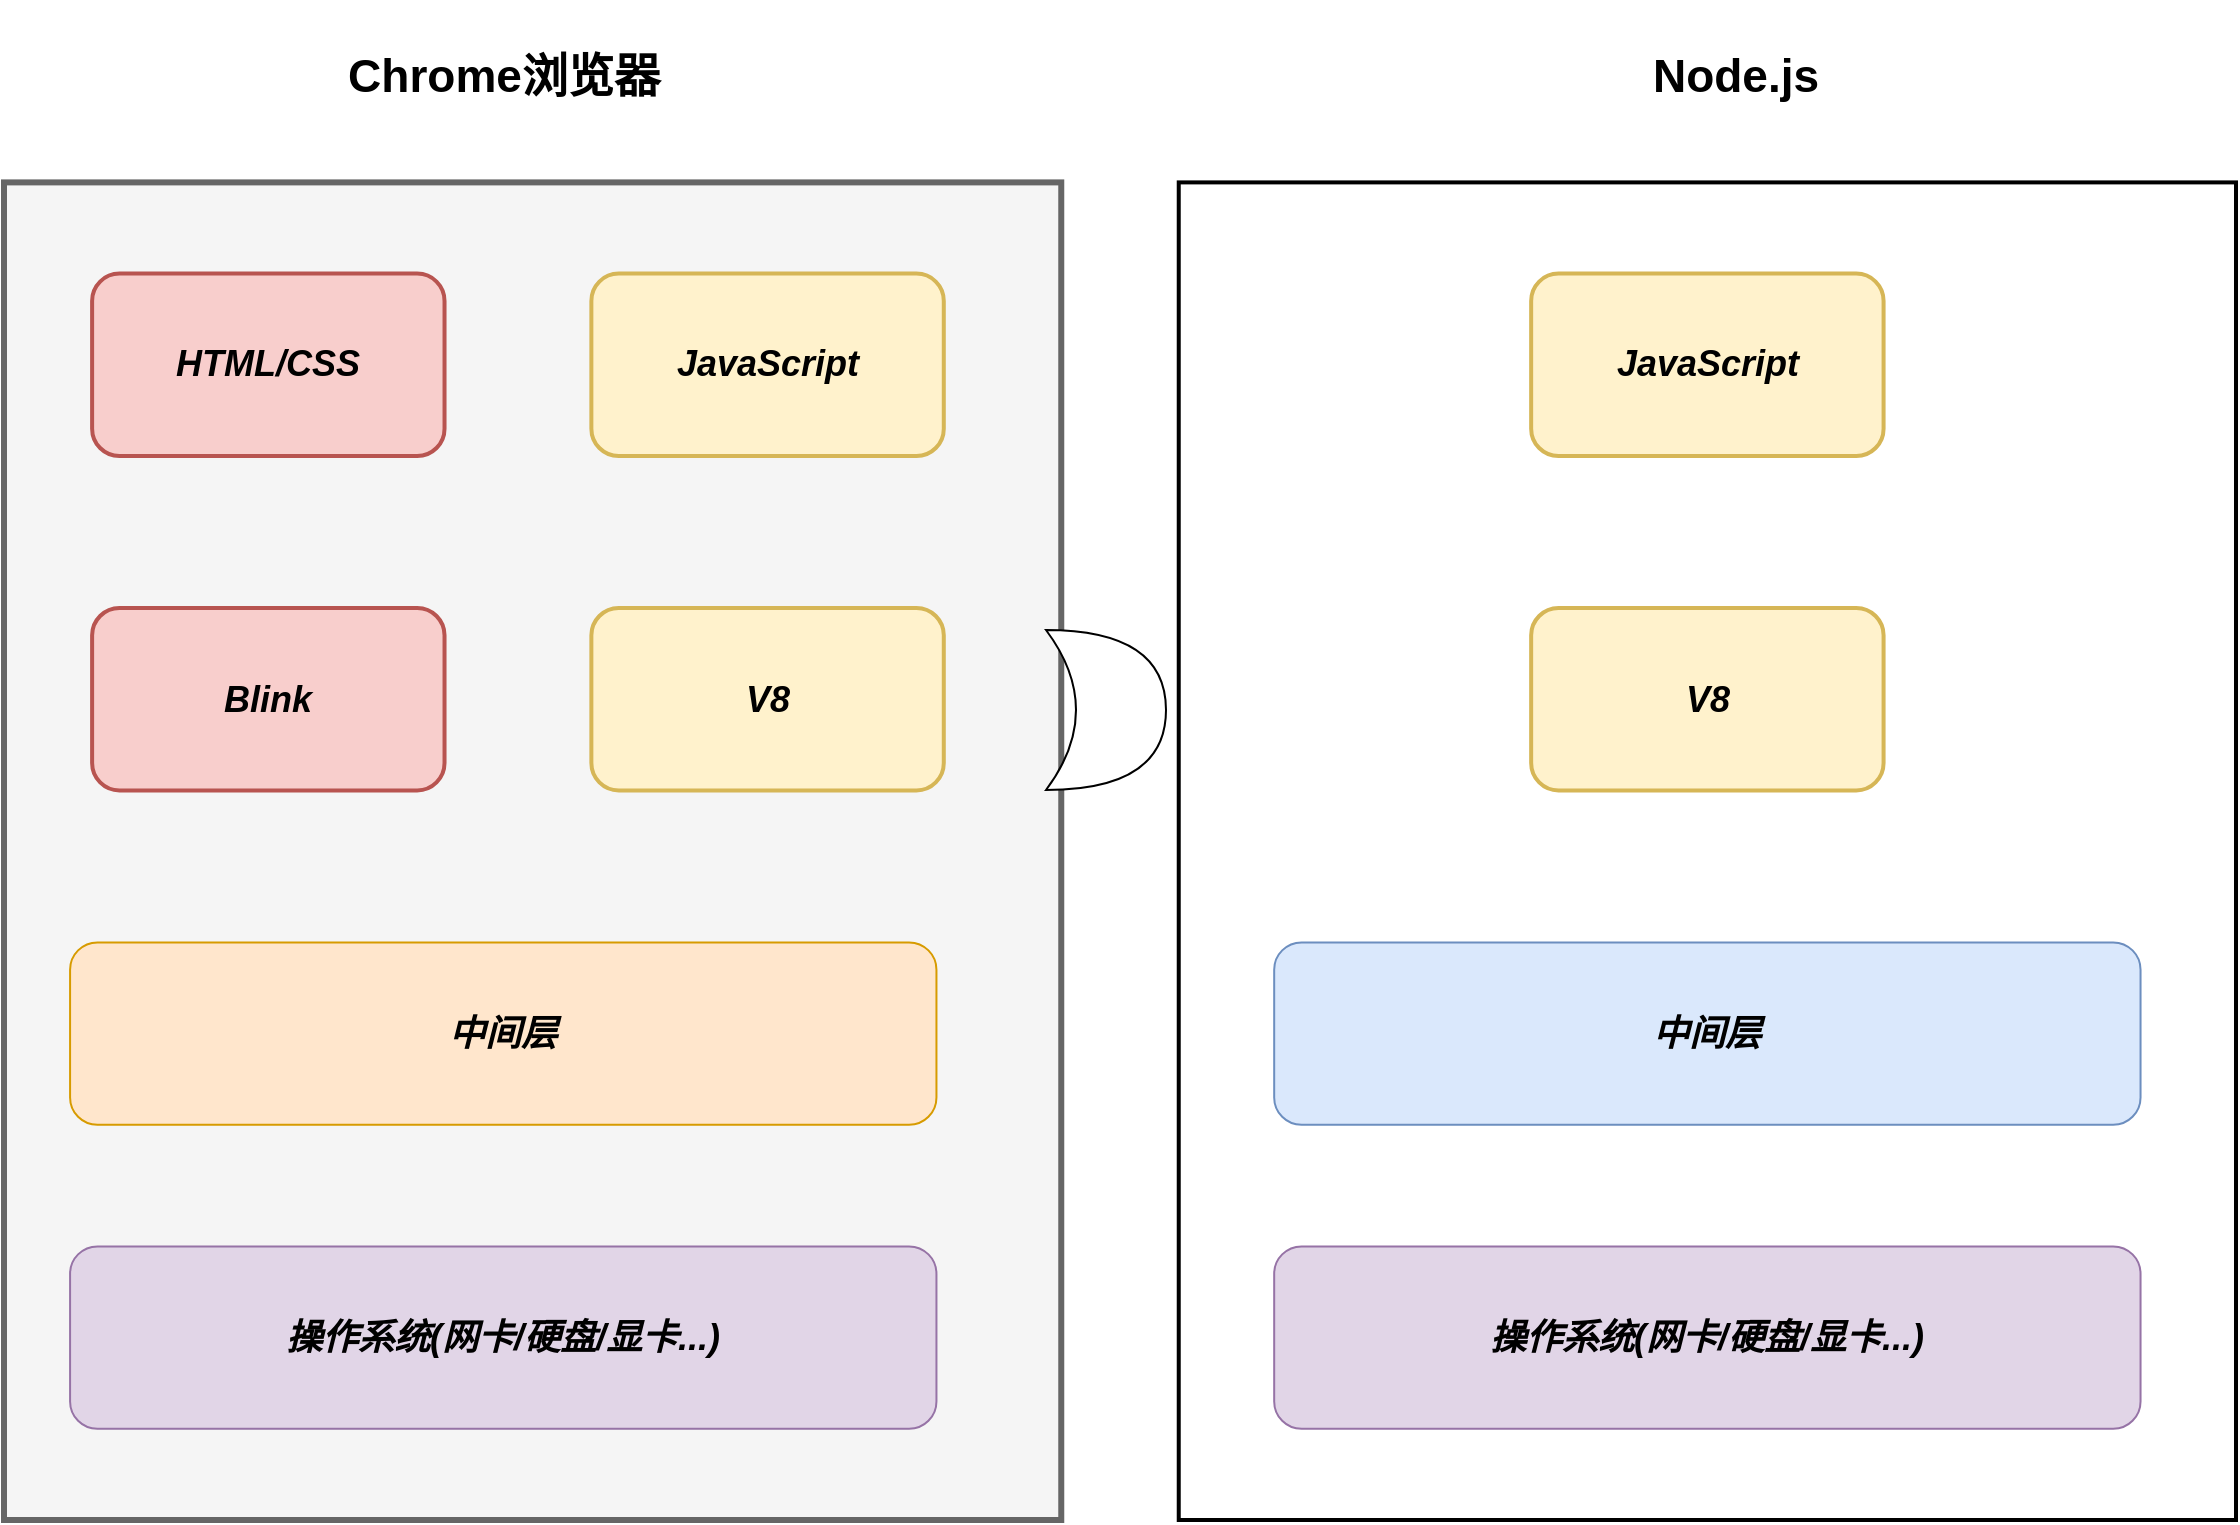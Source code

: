 <mxfile version="24.7.12">
  <diagram name="第 1 页" id="PIsH6AbozlUgCDNNjBUL">
    <mxGraphModel dx="1434" dy="746" grid="1" gridSize="10" guides="1" tooltips="1" connect="1" arrows="1" fold="1" page="1" pageScale="1" pageWidth="1169" pageHeight="827" math="0" shadow="0">
      <root>
        <mxCell id="0" />
        <mxCell id="1" parent="0" />
        <mxCell id="9CkLKUWdHfgpoOwfOIhb-16" value="" style="group" parent="1" vertex="1" connectable="0">
          <mxGeometry x="34" y="40" width="1116" height="760" as="geometry" />
        </mxCell>
        <mxCell id="9CkLKUWdHfgpoOwfOIhb-2" value="" style="rounded=0;whiteSpace=wrap;html=1;fillColor=#f5f5f5;fontColor=#333333;strokeColor=#666666;strokeWidth=3;" parent="9CkLKUWdHfgpoOwfOIhb-16" vertex="1">
          <mxGeometry y="91.2" width="528.632" height="668.8" as="geometry" />
        </mxCell>
        <mxCell id="9CkLKUWdHfgpoOwfOIhb-3" value="" style="rounded=0;whiteSpace=wrap;html=1;strokeWidth=2;" parent="9CkLKUWdHfgpoOwfOIhb-16" vertex="1">
          <mxGeometry x="587.368" y="91.2" width="528.632" height="668.8" as="geometry" />
        </mxCell>
        <mxCell id="9CkLKUWdHfgpoOwfOIhb-4" value="&lt;font style=&quot;font-size: 23px;&quot;&gt;&lt;b style=&quot;font-size: 23px;&quot;&gt;Chrome浏览器&lt;/b&gt;&lt;/font&gt;" style="text;html=1;align=center;verticalAlign=middle;whiteSpace=wrap;rounded=0;fontSize=23;" parent="9CkLKUWdHfgpoOwfOIhb-16" vertex="1">
          <mxGeometry x="161.526" width="176.211" height="76" as="geometry" />
        </mxCell>
        <mxCell id="9CkLKUWdHfgpoOwfOIhb-5" value="&lt;font style=&quot;font-size: 23px;&quot;&gt;&lt;b style=&quot;font-size: 23px;&quot;&gt;Node.js&lt;/b&gt;&lt;/font&gt;" style="text;html=1;align=center;verticalAlign=middle;whiteSpace=wrap;rounded=0;fontSize=23;" parent="9CkLKUWdHfgpoOwfOIhb-16" vertex="1">
          <mxGeometry x="822.316" y="15.2" width="88.105" height="45.6" as="geometry" />
        </mxCell>
        <mxCell id="9CkLKUWdHfgpoOwfOIhb-6" value="&lt;b style=&quot;font-size: 18px;&quot;&gt;&lt;font style=&quot;font-size: 18px;&quot;&gt;&lt;i style=&quot;font-size: 18px;&quot;&gt;HTML/CSS&lt;/i&gt;&lt;/font&gt;&lt;/b&gt;" style="rounded=1;whiteSpace=wrap;html=1;fillColor=#f8cecc;strokeColor=#b85450;strokeWidth=2;fontSize=18;" parent="9CkLKUWdHfgpoOwfOIhb-16" vertex="1">
          <mxGeometry x="44.053" y="136.8" width="176.211" height="91.2" as="geometry" />
        </mxCell>
        <mxCell id="9CkLKUWdHfgpoOwfOIhb-7" value="&lt;b style=&quot;font-size: 18px;&quot;&gt;&lt;i style=&quot;font-size: 18px;&quot;&gt;JavaScript&lt;/i&gt;&lt;/b&gt;" style="rounded=1;whiteSpace=wrap;html=1;fillColor=#fff2cc;strokeColor=#d6b656;strokeWidth=2;fontSize=18;" parent="9CkLKUWdHfgpoOwfOIhb-16" vertex="1">
          <mxGeometry x="293.684" y="136.8" width="176.211" height="91.2" as="geometry" />
        </mxCell>
        <mxCell id="9CkLKUWdHfgpoOwfOIhb-8" value="&lt;i style=&quot;font-size: 18px;&quot;&gt;&lt;b style=&quot;font-size: 18px;&quot;&gt;Blink&lt;/b&gt;&lt;/i&gt;" style="rounded=1;whiteSpace=wrap;html=1;fillColor=#f8cecc;strokeColor=#b85450;strokeWidth=2;fontSize=18;" parent="9CkLKUWdHfgpoOwfOIhb-16" vertex="1">
          <mxGeometry x="44.053" y="304" width="176.211" height="91.2" as="geometry" />
        </mxCell>
        <mxCell id="9CkLKUWdHfgpoOwfOIhb-9" value="&lt;b style=&quot;font-size: 18px;&quot;&gt;&lt;i style=&quot;font-size: 18px;&quot;&gt;V8&lt;/i&gt;&lt;/b&gt;" style="rounded=1;whiteSpace=wrap;html=1;fillColor=#fff2cc;strokeColor=#d6b656;strokeWidth=2;fontSize=18;" parent="9CkLKUWdHfgpoOwfOIhb-16" vertex="1">
          <mxGeometry x="293.684" y="304" width="176.211" height="91.2" as="geometry" />
        </mxCell>
        <mxCell id="9CkLKUWdHfgpoOwfOIhb-10" value="&lt;i style=&quot;font-size: 18px;&quot;&gt;&lt;b style=&quot;font-size: 18px;&quot;&gt;中间层&lt;/b&gt;&lt;/i&gt;" style="rounded=1;whiteSpace=wrap;html=1;fillColor=#ffe6cc;strokeColor=#d79b00;fontSize=18;" parent="9CkLKUWdHfgpoOwfOIhb-16" vertex="1">
          <mxGeometry x="33.039" y="471.2" width="433.184" height="91.2" as="geometry" />
        </mxCell>
        <mxCell id="9CkLKUWdHfgpoOwfOIhb-11" value="&lt;i style=&quot;font-size: 18px;&quot;&gt;&lt;b style=&quot;font-size: 18px;&quot;&gt;操作系统(网卡/硬盘/显卡...)&lt;/b&gt;&lt;/i&gt;" style="rounded=1;whiteSpace=wrap;html=1;fillColor=#e1d5e7;strokeColor=#9673a6;fontSize=18;" parent="9CkLKUWdHfgpoOwfOIhb-16" vertex="1">
          <mxGeometry x="33.039" y="623.2" width="433.184" height="91.2" as="geometry" />
        </mxCell>
        <mxCell id="9CkLKUWdHfgpoOwfOIhb-12" value="&lt;b style=&quot;font-size: 18px;&quot;&gt;&lt;i style=&quot;font-size: 18px;&quot;&gt;JavaScript&lt;/i&gt;&lt;/b&gt;" style="rounded=1;whiteSpace=wrap;html=1;fillColor=#fff2cc;strokeColor=#d6b656;strokeWidth=2;fontSize=18;" parent="9CkLKUWdHfgpoOwfOIhb-16" vertex="1">
          <mxGeometry x="763.579" y="136.8" width="176.211" height="91.2" as="geometry" />
        </mxCell>
        <mxCell id="9CkLKUWdHfgpoOwfOIhb-13" value="&lt;b style=&quot;font-size: 18px;&quot;&gt;&lt;i style=&quot;font-size: 18px;&quot;&gt;V8&lt;/i&gt;&lt;/b&gt;" style="rounded=1;whiteSpace=wrap;html=1;fillColor=#fff2cc;strokeColor=#d6b656;strokeWidth=2;fontSize=18;" parent="9CkLKUWdHfgpoOwfOIhb-16" vertex="1">
          <mxGeometry x="763.579" y="304" width="176.211" height="91.2" as="geometry" />
        </mxCell>
        <mxCell id="9CkLKUWdHfgpoOwfOIhb-14" value="&lt;i style=&quot;font-size: 18px;&quot;&gt;&lt;b style=&quot;font-size: 18px;&quot;&gt;中间层&lt;/b&gt;&lt;/i&gt;" style="rounded=1;whiteSpace=wrap;html=1;fillColor=#dae8fc;strokeColor=#6c8ebf;fontSize=18;" parent="9CkLKUWdHfgpoOwfOIhb-16" vertex="1">
          <mxGeometry x="635.092" y="471.2" width="433.184" height="91.2" as="geometry" />
        </mxCell>
        <mxCell id="9CkLKUWdHfgpoOwfOIhb-15" value="&lt;i style=&quot;font-size: 18px;&quot;&gt;&lt;b style=&quot;font-size: 18px;&quot;&gt;操作系统(网卡/硬盘/显卡...)&lt;/b&gt;&lt;/i&gt;" style="rounded=1;whiteSpace=wrap;html=1;fillColor=#e1d5e7;strokeColor=#9673a6;fontSize=18;" parent="9CkLKUWdHfgpoOwfOIhb-16" vertex="1">
          <mxGeometry x="635.092" y="623.2" width="433.184" height="91.2" as="geometry" />
        </mxCell>
        <mxCell id="JDFXuIYEvLCVEcRMEmeG-1" value="" style="shape=xor;whiteSpace=wrap;html=1;" vertex="1" parent="9CkLKUWdHfgpoOwfOIhb-16">
          <mxGeometry x="521" y="315" width="60" height="80" as="geometry" />
        </mxCell>
      </root>
    </mxGraphModel>
  </diagram>
</mxfile>
